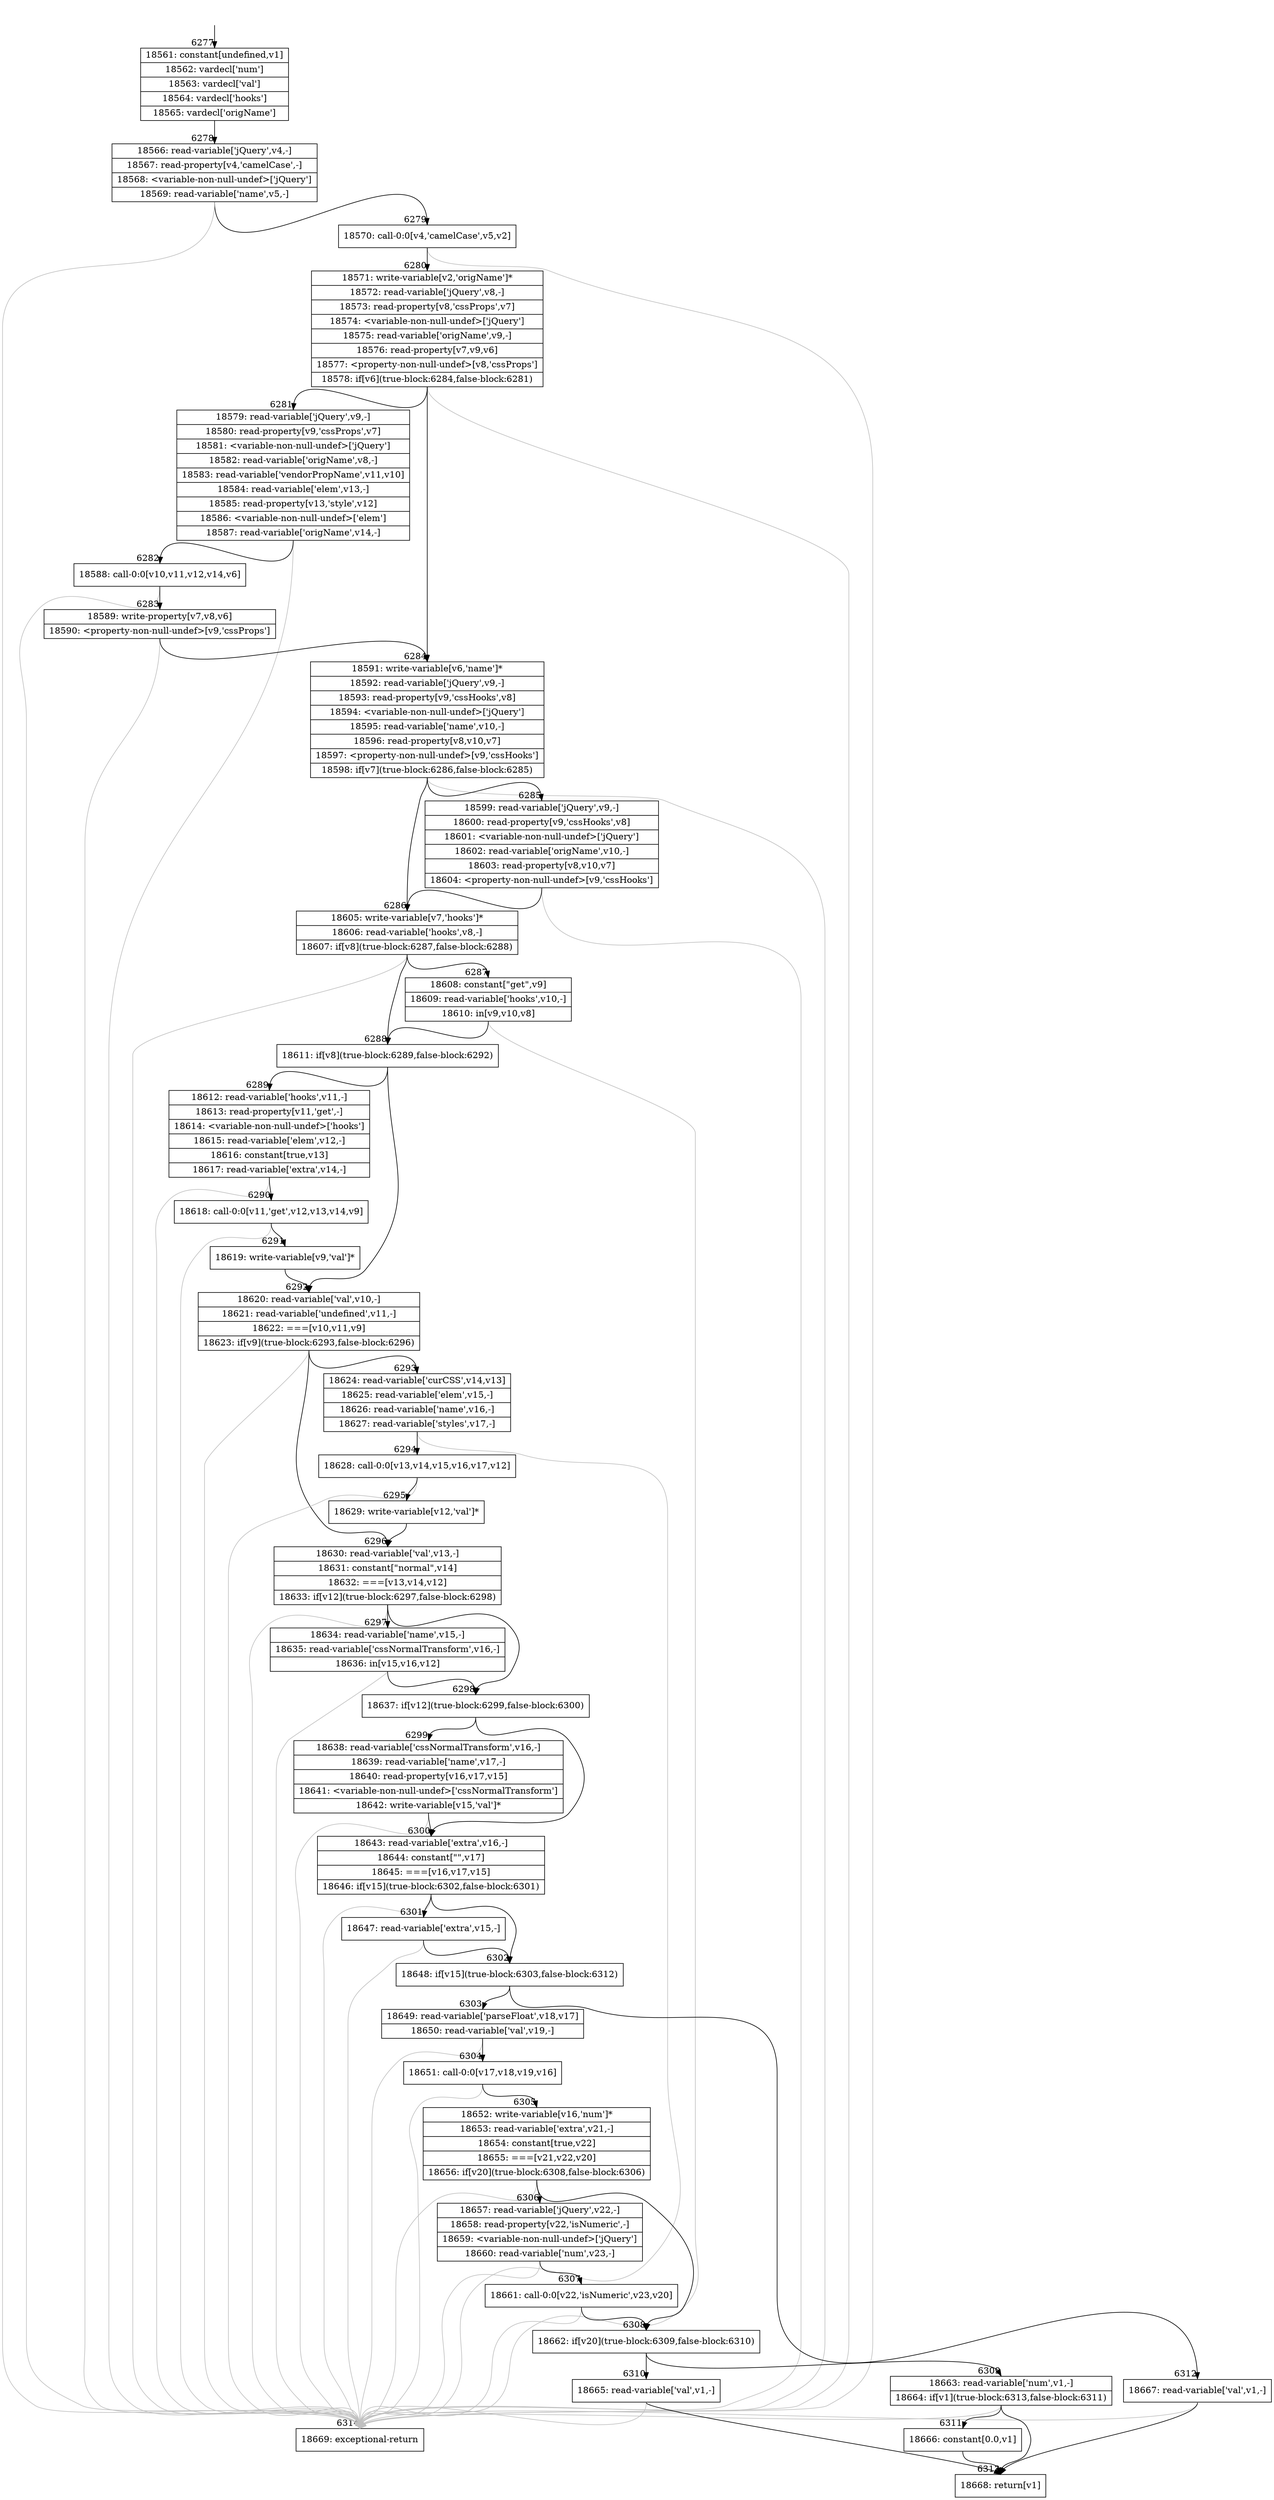 digraph {
rankdir="TD"
BB_entry383[shape=none,label=""];
BB_entry383 -> BB6277 [tailport=s, headport=n, headlabel="    6277"]
BB6277 [shape=record label="{18561: constant[undefined,v1]|18562: vardecl['num']|18563: vardecl['val']|18564: vardecl['hooks']|18565: vardecl['origName']}" ] 
BB6277 -> BB6278 [tailport=s, headport=n, headlabel="      6278"]
BB6278 [shape=record label="{18566: read-variable['jQuery',v4,-]|18567: read-property[v4,'camelCase',-]|18568: \<variable-non-null-undef\>['jQuery']|18569: read-variable['name',v5,-]}" ] 
BB6278 -> BB6279 [tailport=s, headport=n, headlabel="      6279"]
BB6278 -> BB6314 [tailport=s, headport=n, color=gray, headlabel="      6314"]
BB6279 [shape=record label="{18570: call-0:0[v4,'camelCase',v5,v2]}" ] 
BB6279 -> BB6280 [tailport=s, headport=n, headlabel="      6280"]
BB6279 -> BB6314 [tailport=s, headport=n, color=gray]
BB6280 [shape=record label="{18571: write-variable[v2,'origName']*|18572: read-variable['jQuery',v8,-]|18573: read-property[v8,'cssProps',v7]|18574: \<variable-non-null-undef\>['jQuery']|18575: read-variable['origName',v9,-]|18576: read-property[v7,v9,v6]|18577: \<property-non-null-undef\>[v8,'cssProps']|18578: if[v6](true-block:6284,false-block:6281)}" ] 
BB6280 -> BB6284 [tailport=s, headport=n, headlabel="      6284"]
BB6280 -> BB6281 [tailport=s, headport=n, headlabel="      6281"]
BB6280 -> BB6314 [tailport=s, headport=n, color=gray]
BB6281 [shape=record label="{18579: read-variable['jQuery',v9,-]|18580: read-property[v9,'cssProps',v7]|18581: \<variable-non-null-undef\>['jQuery']|18582: read-variable['origName',v8,-]|18583: read-variable['vendorPropName',v11,v10]|18584: read-variable['elem',v13,-]|18585: read-property[v13,'style',v12]|18586: \<variable-non-null-undef\>['elem']|18587: read-variable['origName',v14,-]}" ] 
BB6281 -> BB6282 [tailport=s, headport=n, headlabel="      6282"]
BB6281 -> BB6314 [tailport=s, headport=n, color=gray]
BB6282 [shape=record label="{18588: call-0:0[v10,v11,v12,v14,v6]}" ] 
BB6282 -> BB6283 [tailport=s, headport=n, headlabel="      6283"]
BB6282 -> BB6314 [tailport=s, headport=n, color=gray]
BB6283 [shape=record label="{18589: write-property[v7,v8,v6]|18590: \<property-non-null-undef\>[v9,'cssProps']}" ] 
BB6283 -> BB6284 [tailport=s, headport=n]
BB6283 -> BB6314 [tailport=s, headport=n, color=gray]
BB6284 [shape=record label="{18591: write-variable[v6,'name']*|18592: read-variable['jQuery',v9,-]|18593: read-property[v9,'cssHooks',v8]|18594: \<variable-non-null-undef\>['jQuery']|18595: read-variable['name',v10,-]|18596: read-property[v8,v10,v7]|18597: \<property-non-null-undef\>[v9,'cssHooks']|18598: if[v7](true-block:6286,false-block:6285)}" ] 
BB6284 -> BB6286 [tailport=s, headport=n, headlabel="      6286"]
BB6284 -> BB6285 [tailport=s, headport=n, headlabel="      6285"]
BB6284 -> BB6314 [tailport=s, headport=n, color=gray]
BB6285 [shape=record label="{18599: read-variable['jQuery',v9,-]|18600: read-property[v9,'cssHooks',v8]|18601: \<variable-non-null-undef\>['jQuery']|18602: read-variable['origName',v10,-]|18603: read-property[v8,v10,v7]|18604: \<property-non-null-undef\>[v9,'cssHooks']}" ] 
BB6285 -> BB6286 [tailport=s, headport=n]
BB6285 -> BB6314 [tailport=s, headport=n, color=gray]
BB6286 [shape=record label="{18605: write-variable[v7,'hooks']*|18606: read-variable['hooks',v8,-]|18607: if[v8](true-block:6287,false-block:6288)}" ] 
BB6286 -> BB6288 [tailport=s, headport=n, headlabel="      6288"]
BB6286 -> BB6287 [tailport=s, headport=n, headlabel="      6287"]
BB6286 -> BB6314 [tailport=s, headport=n, color=gray]
BB6287 [shape=record label="{18608: constant[\"get\",v9]|18609: read-variable['hooks',v10,-]|18610: in[v9,v10,v8]}" ] 
BB6287 -> BB6288 [tailport=s, headport=n]
BB6287 -> BB6314 [tailport=s, headport=n, color=gray]
BB6288 [shape=record label="{18611: if[v8](true-block:6289,false-block:6292)}" ] 
BB6288 -> BB6289 [tailport=s, headport=n, headlabel="      6289"]
BB6288 -> BB6292 [tailport=s, headport=n, headlabel="      6292"]
BB6289 [shape=record label="{18612: read-variable['hooks',v11,-]|18613: read-property[v11,'get',-]|18614: \<variable-non-null-undef\>['hooks']|18615: read-variable['elem',v12,-]|18616: constant[true,v13]|18617: read-variable['extra',v14,-]}" ] 
BB6289 -> BB6290 [tailport=s, headport=n, headlabel="      6290"]
BB6289 -> BB6314 [tailport=s, headport=n, color=gray]
BB6290 [shape=record label="{18618: call-0:0[v11,'get',v12,v13,v14,v9]}" ] 
BB6290 -> BB6291 [tailport=s, headport=n, headlabel="      6291"]
BB6290 -> BB6314 [tailport=s, headport=n, color=gray]
BB6291 [shape=record label="{18619: write-variable[v9,'val']*}" ] 
BB6291 -> BB6292 [tailport=s, headport=n]
BB6292 [shape=record label="{18620: read-variable['val',v10,-]|18621: read-variable['undefined',v11,-]|18622: ===[v10,v11,v9]|18623: if[v9](true-block:6293,false-block:6296)}" ] 
BB6292 -> BB6293 [tailport=s, headport=n, headlabel="      6293"]
BB6292 -> BB6296 [tailport=s, headport=n, headlabel="      6296"]
BB6292 -> BB6314 [tailport=s, headport=n, color=gray]
BB6293 [shape=record label="{18624: read-variable['curCSS',v14,v13]|18625: read-variable['elem',v15,-]|18626: read-variable['name',v16,-]|18627: read-variable['styles',v17,-]}" ] 
BB6293 -> BB6294 [tailport=s, headport=n, headlabel="      6294"]
BB6293 -> BB6314 [tailport=s, headport=n, color=gray]
BB6294 [shape=record label="{18628: call-0:0[v13,v14,v15,v16,v17,v12]}" ] 
BB6294 -> BB6295 [tailport=s, headport=n, headlabel="      6295"]
BB6294 -> BB6314 [tailport=s, headport=n, color=gray]
BB6295 [shape=record label="{18629: write-variable[v12,'val']*}" ] 
BB6295 -> BB6296 [tailport=s, headport=n]
BB6296 [shape=record label="{18630: read-variable['val',v13,-]|18631: constant[\"normal\",v14]|18632: ===[v13,v14,v12]|18633: if[v12](true-block:6297,false-block:6298)}" ] 
BB6296 -> BB6298 [tailport=s, headport=n, headlabel="      6298"]
BB6296 -> BB6297 [tailport=s, headport=n, headlabel="      6297"]
BB6296 -> BB6314 [tailport=s, headport=n, color=gray]
BB6297 [shape=record label="{18634: read-variable['name',v15,-]|18635: read-variable['cssNormalTransform',v16,-]|18636: in[v15,v16,v12]}" ] 
BB6297 -> BB6298 [tailport=s, headport=n]
BB6297 -> BB6314 [tailport=s, headport=n, color=gray]
BB6298 [shape=record label="{18637: if[v12](true-block:6299,false-block:6300)}" ] 
BB6298 -> BB6299 [tailport=s, headport=n, headlabel="      6299"]
BB6298 -> BB6300 [tailport=s, headport=n, headlabel="      6300"]
BB6299 [shape=record label="{18638: read-variable['cssNormalTransform',v16,-]|18639: read-variable['name',v17,-]|18640: read-property[v16,v17,v15]|18641: \<variable-non-null-undef\>['cssNormalTransform']|18642: write-variable[v15,'val']*}" ] 
BB6299 -> BB6300 [tailport=s, headport=n]
BB6299 -> BB6314 [tailport=s, headport=n, color=gray]
BB6300 [shape=record label="{18643: read-variable['extra',v16,-]|18644: constant[\"\",v17]|18645: ===[v16,v17,v15]|18646: if[v15](true-block:6302,false-block:6301)}" ] 
BB6300 -> BB6302 [tailport=s, headport=n, headlabel="      6302"]
BB6300 -> BB6301 [tailport=s, headport=n, headlabel="      6301"]
BB6300 -> BB6314 [tailport=s, headport=n, color=gray]
BB6301 [shape=record label="{18647: read-variable['extra',v15,-]}" ] 
BB6301 -> BB6302 [tailport=s, headport=n]
BB6301 -> BB6314 [tailport=s, headport=n, color=gray]
BB6302 [shape=record label="{18648: if[v15](true-block:6303,false-block:6312)}" ] 
BB6302 -> BB6303 [tailport=s, headport=n, headlabel="      6303"]
BB6302 -> BB6312 [tailport=s, headport=n, headlabel="      6312"]
BB6303 [shape=record label="{18649: read-variable['parseFloat',v18,v17]|18650: read-variable['val',v19,-]}" ] 
BB6303 -> BB6304 [tailport=s, headport=n, headlabel="      6304"]
BB6303 -> BB6314 [tailport=s, headport=n, color=gray]
BB6304 [shape=record label="{18651: call-0:0[v17,v18,v19,v16]}" ] 
BB6304 -> BB6305 [tailport=s, headport=n, headlabel="      6305"]
BB6304 -> BB6314 [tailport=s, headport=n, color=gray]
BB6305 [shape=record label="{18652: write-variable[v16,'num']*|18653: read-variable['extra',v21,-]|18654: constant[true,v22]|18655: ===[v21,v22,v20]|18656: if[v20](true-block:6308,false-block:6306)}" ] 
BB6305 -> BB6308 [tailport=s, headport=n, headlabel="      6308"]
BB6305 -> BB6306 [tailport=s, headport=n, headlabel="      6306"]
BB6305 -> BB6314 [tailport=s, headport=n, color=gray]
BB6306 [shape=record label="{18657: read-variable['jQuery',v22,-]|18658: read-property[v22,'isNumeric',-]|18659: \<variable-non-null-undef\>['jQuery']|18660: read-variable['num',v23,-]}" ] 
BB6306 -> BB6307 [tailport=s, headport=n, headlabel="      6307"]
BB6306 -> BB6314 [tailport=s, headport=n, color=gray]
BB6307 [shape=record label="{18661: call-0:0[v22,'isNumeric',v23,v20]}" ] 
BB6307 -> BB6308 [tailport=s, headport=n]
BB6307 -> BB6314 [tailport=s, headport=n, color=gray]
BB6308 [shape=record label="{18662: if[v20](true-block:6309,false-block:6310)}" ] 
BB6308 -> BB6309 [tailport=s, headport=n, headlabel="      6309"]
BB6308 -> BB6310 [tailport=s, headport=n, headlabel="      6310"]
BB6309 [shape=record label="{18663: read-variable['num',v1,-]|18664: if[v1](true-block:6313,false-block:6311)}" ] 
BB6309 -> BB6313 [tailport=s, headport=n, headlabel="      6313"]
BB6309 -> BB6311 [tailport=s, headport=n, headlabel="      6311"]
BB6309 -> BB6314 [tailport=s, headport=n, color=gray]
BB6310 [shape=record label="{18665: read-variable['val',v1,-]}" ] 
BB6310 -> BB6313 [tailport=s, headport=n]
BB6310 -> BB6314 [tailport=s, headport=n, color=gray]
BB6311 [shape=record label="{18666: constant[0.0,v1]}" ] 
BB6311 -> BB6313 [tailport=s, headport=n]
BB6312 [shape=record label="{18667: read-variable['val',v1,-]}" ] 
BB6312 -> BB6313 [tailport=s, headport=n]
BB6312 -> BB6314 [tailport=s, headport=n, color=gray]
BB6313 [shape=record label="{18668: return[v1]}" ] 
BB6314 [shape=record label="{18669: exceptional-return}" ] 
}
